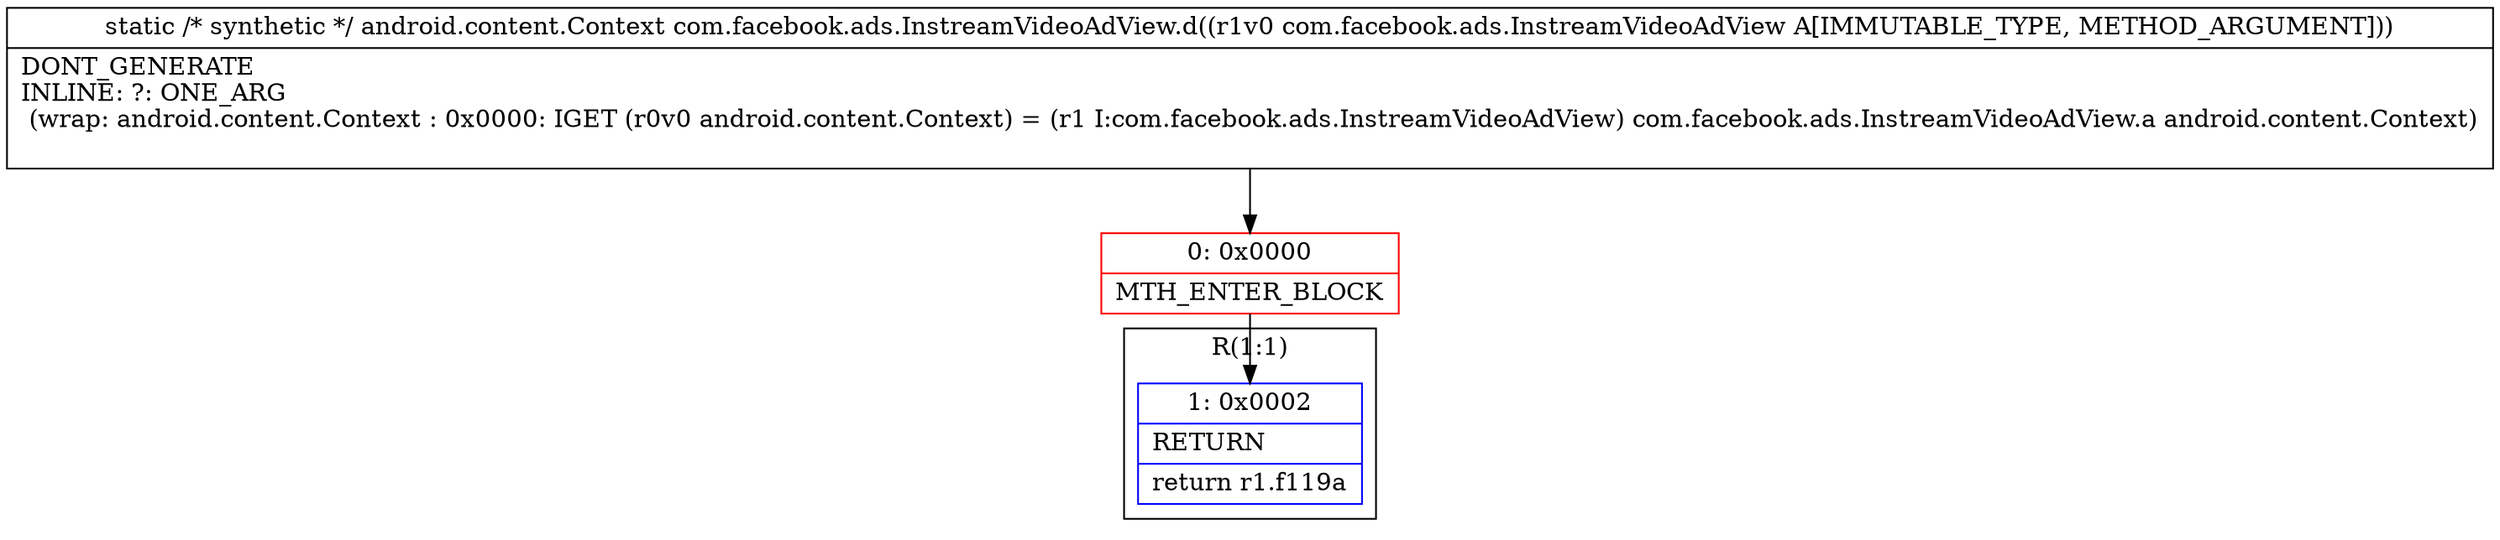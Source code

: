 digraph "CFG forcom.facebook.ads.InstreamVideoAdView.d(Lcom\/facebook\/ads\/InstreamVideoAdView;)Landroid\/content\/Context;" {
subgraph cluster_Region_475483889 {
label = "R(1:1)";
node [shape=record,color=blue];
Node_1 [shape=record,label="{1\:\ 0x0002|RETURN\l|return r1.f119a\l}"];
}
Node_0 [shape=record,color=red,label="{0\:\ 0x0000|MTH_ENTER_BLOCK\l}"];
MethodNode[shape=record,label="{static \/* synthetic *\/ android.content.Context com.facebook.ads.InstreamVideoAdView.d((r1v0 com.facebook.ads.InstreamVideoAdView A[IMMUTABLE_TYPE, METHOD_ARGUMENT]))  | DONT_GENERATE\lINLINE: ?: ONE_ARG  \l  (wrap: android.content.Context : 0x0000: IGET  (r0v0 android.content.Context) = (r1 I:com.facebook.ads.InstreamVideoAdView) com.facebook.ads.InstreamVideoAdView.a android.content.Context)\l\l}"];
MethodNode -> Node_0;
Node_0 -> Node_1;
}

